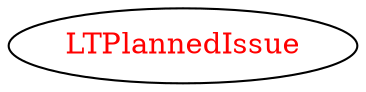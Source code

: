 digraph dependencyGraph {
 concentrate=true;
 ranksep="2.0";
 rankdir="LR"; 
 splines="ortho";
"LTPlannedIssue" [fontcolor="red"];
}
